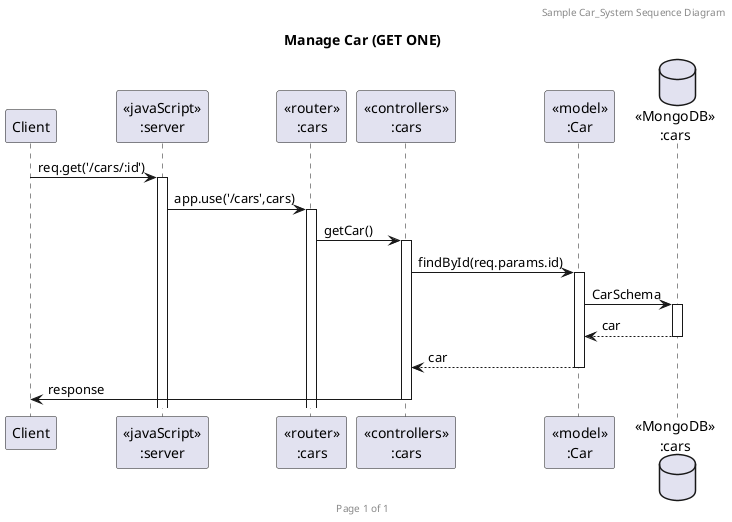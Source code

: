 @startuml Manage Car (GET ONE)

header Sample Car_System Sequence Diagram
footer Page %page% of %lastpage%
title "Manage Car (GET ONE)"

participant "Client" as client
participant "<<javaScript>>\n:server" as server
participant "<<router>>\n:cars" as routerCars
participant "<<controllers>>\n:cars" as controllersCars
participant "<<model>>\n:Car" as modelCar
database "<<MongoDB>>\n:cars" as CarsDatabase

client->server ++:req.get('/cars/:id')
server->routerCars ++:app.use('/cars',cars)
routerCars -> controllersCars ++:getCar()
controllersCars->modelCar ++:findById(req.params.id)
modelCar ->CarsDatabase ++: CarSchema
CarsDatabase --> modelCar --: car
controllersCars <-- modelCar --:car
controllersCars->client --:response

@enduml